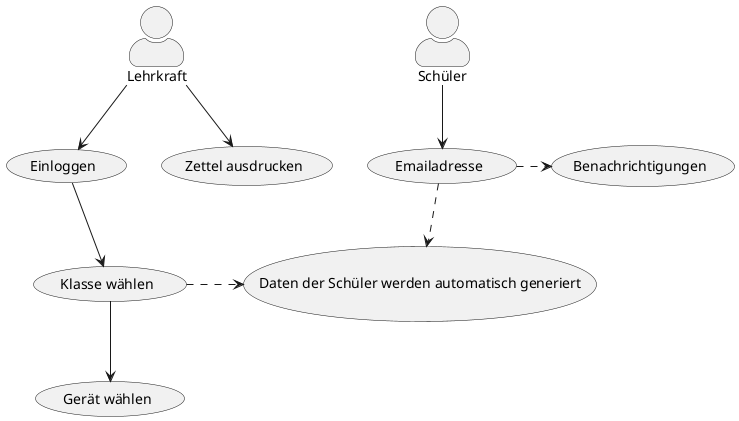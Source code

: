 @startuml
skinparam actorStyle awesome
:Lehrkraft: --> (Einloggen)
:Schüler: --> (Emailadresse)
(Emailadresse) .> (Benachrichtigungen)
(Einloggen) --> (Klasse wählen)
(Klasse wählen) --> (Gerät wählen)
(Klasse wählen) .> (Daten der Schüler werden automatisch generiert)
(Emailadresse) ..> (Daten der Schüler werden automatisch generiert)
:Lehrkraft: --> (Zettel ausdrucken)

@enduml